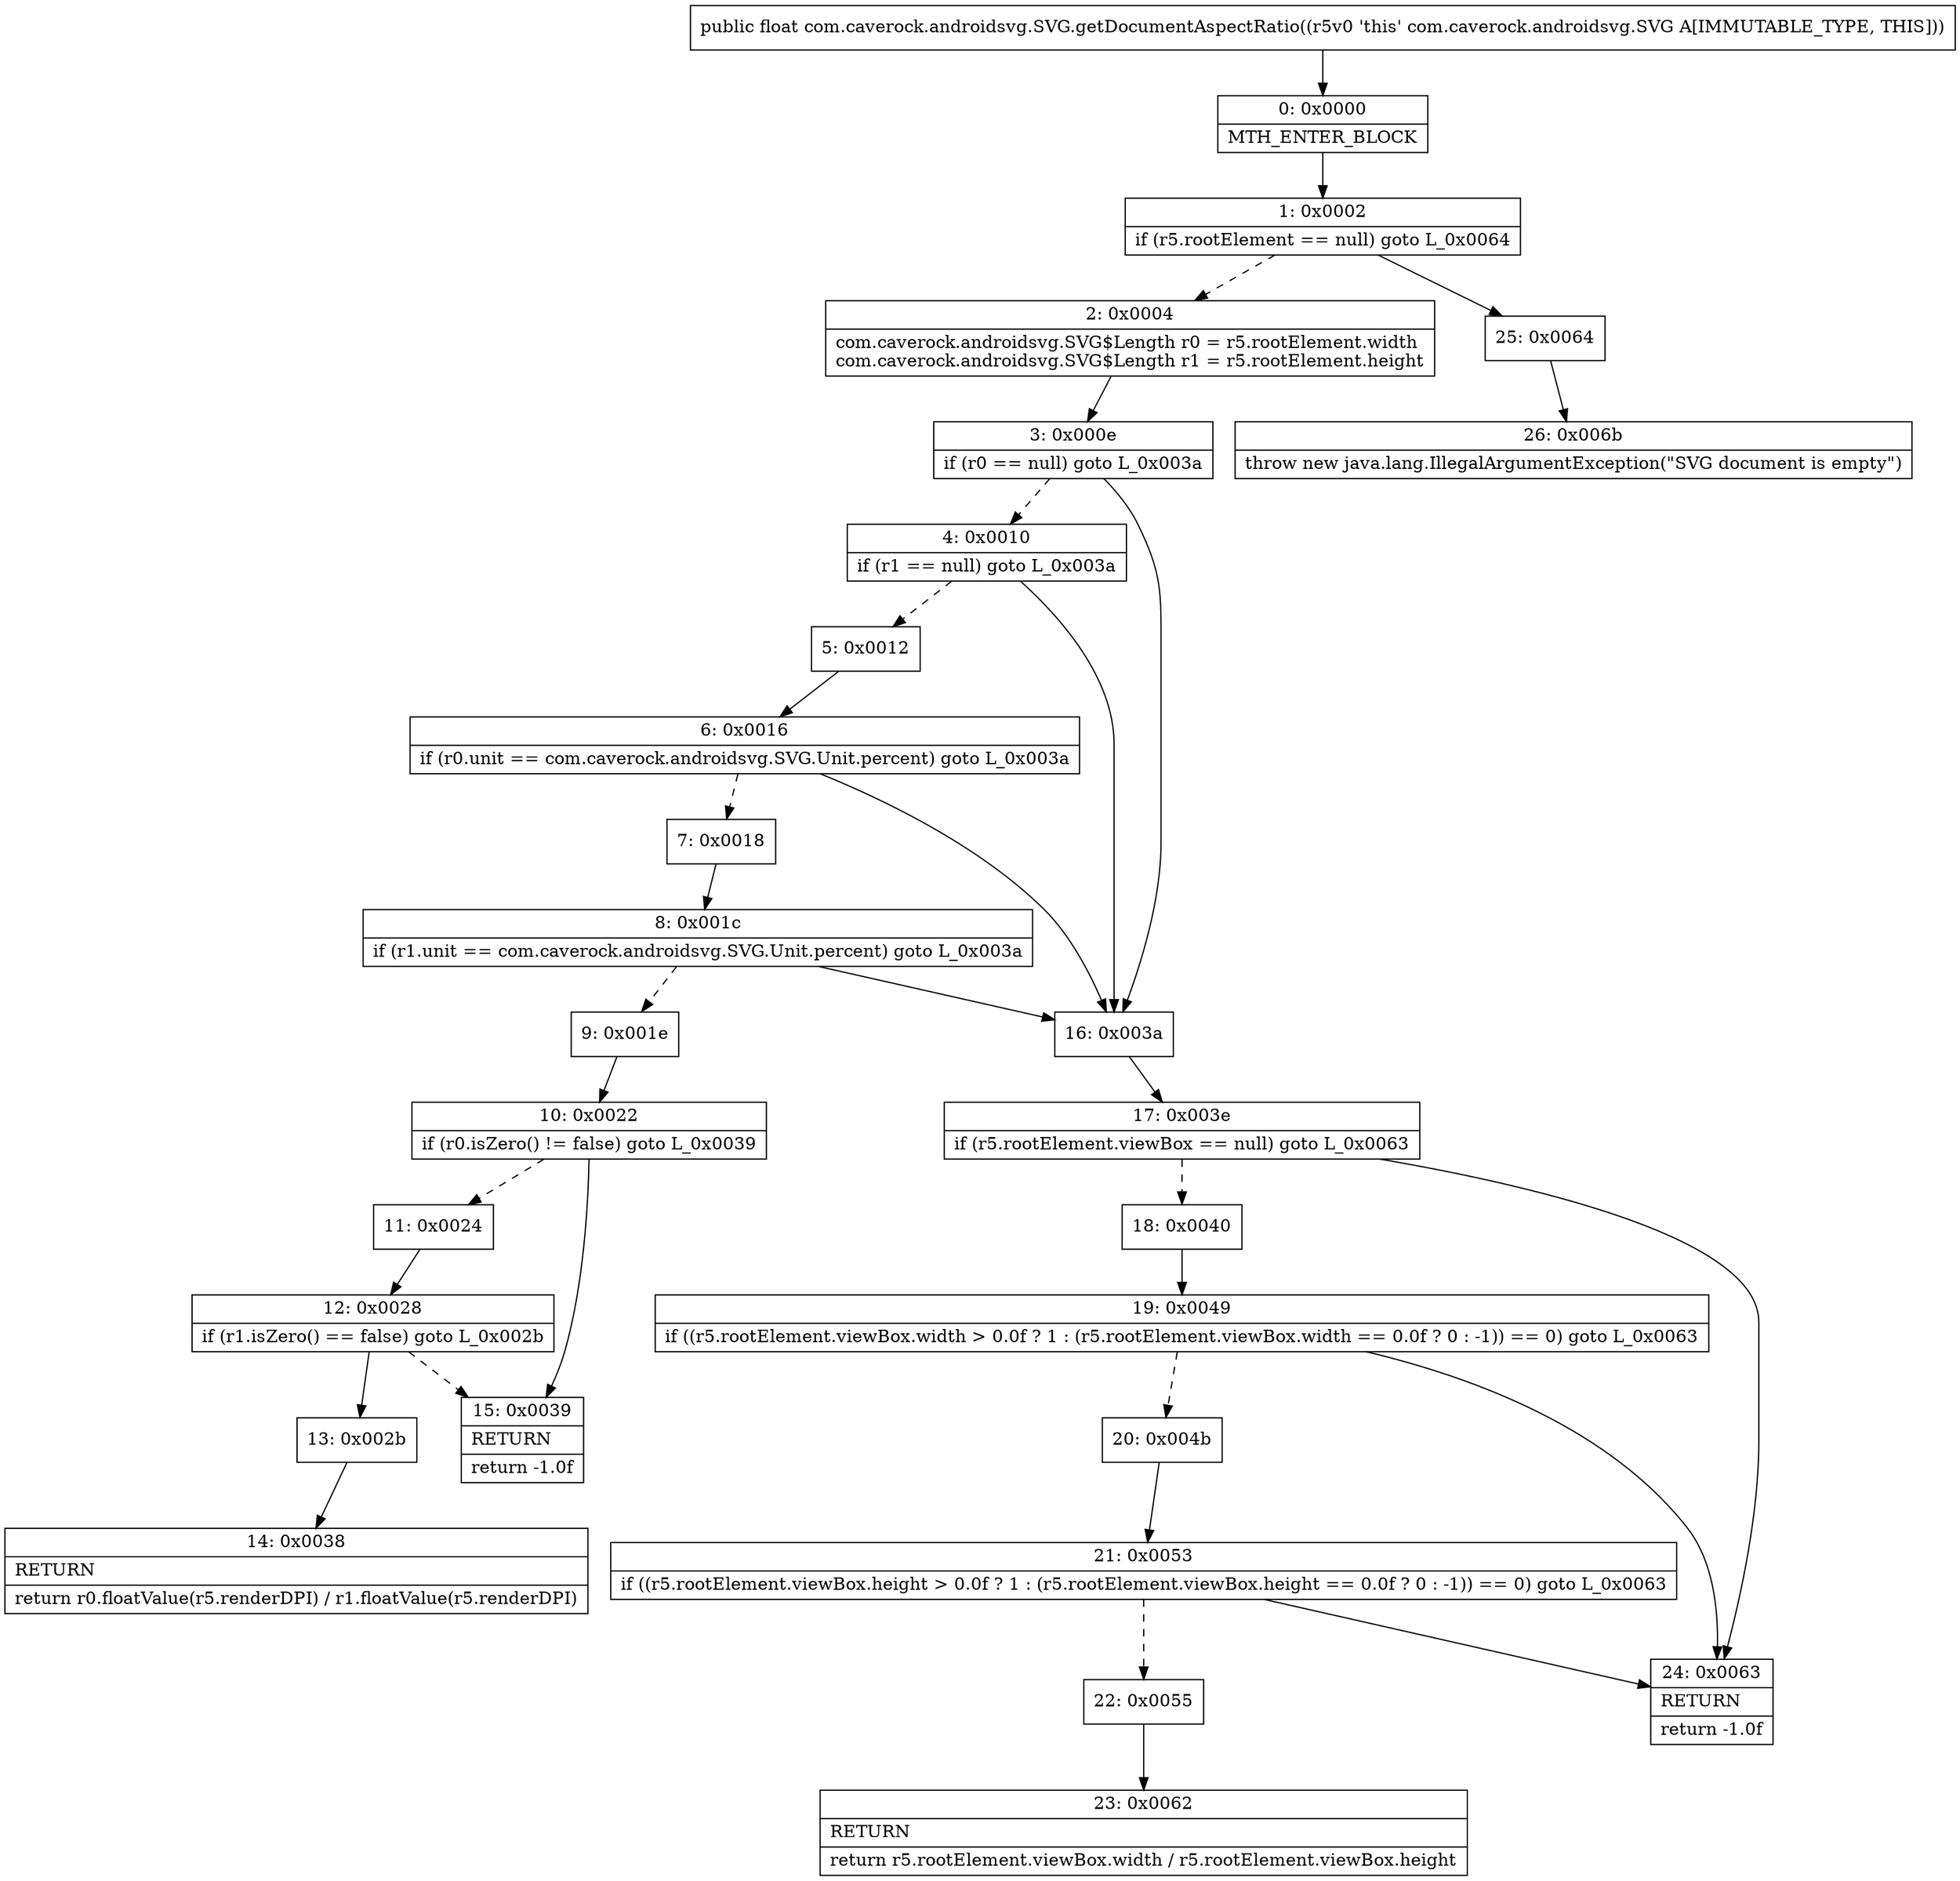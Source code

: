 digraph "CFG forcom.caverock.androidsvg.SVG.getDocumentAspectRatio()F" {
Node_0 [shape=record,label="{0\:\ 0x0000|MTH_ENTER_BLOCK\l}"];
Node_1 [shape=record,label="{1\:\ 0x0002|if (r5.rootElement == null) goto L_0x0064\l}"];
Node_2 [shape=record,label="{2\:\ 0x0004|com.caverock.androidsvg.SVG$Length r0 = r5.rootElement.width\lcom.caverock.androidsvg.SVG$Length r1 = r5.rootElement.height\l}"];
Node_3 [shape=record,label="{3\:\ 0x000e|if (r0 == null) goto L_0x003a\l}"];
Node_4 [shape=record,label="{4\:\ 0x0010|if (r1 == null) goto L_0x003a\l}"];
Node_5 [shape=record,label="{5\:\ 0x0012}"];
Node_6 [shape=record,label="{6\:\ 0x0016|if (r0.unit == com.caverock.androidsvg.SVG.Unit.percent) goto L_0x003a\l}"];
Node_7 [shape=record,label="{7\:\ 0x0018}"];
Node_8 [shape=record,label="{8\:\ 0x001c|if (r1.unit == com.caverock.androidsvg.SVG.Unit.percent) goto L_0x003a\l}"];
Node_9 [shape=record,label="{9\:\ 0x001e}"];
Node_10 [shape=record,label="{10\:\ 0x0022|if (r0.isZero() != false) goto L_0x0039\l}"];
Node_11 [shape=record,label="{11\:\ 0x0024}"];
Node_12 [shape=record,label="{12\:\ 0x0028|if (r1.isZero() == false) goto L_0x002b\l}"];
Node_13 [shape=record,label="{13\:\ 0x002b}"];
Node_14 [shape=record,label="{14\:\ 0x0038|RETURN\l|return r0.floatValue(r5.renderDPI) \/ r1.floatValue(r5.renderDPI)\l}"];
Node_15 [shape=record,label="{15\:\ 0x0039|RETURN\l|return \-1.0f\l}"];
Node_16 [shape=record,label="{16\:\ 0x003a}"];
Node_17 [shape=record,label="{17\:\ 0x003e|if (r5.rootElement.viewBox == null) goto L_0x0063\l}"];
Node_18 [shape=record,label="{18\:\ 0x0040}"];
Node_19 [shape=record,label="{19\:\ 0x0049|if ((r5.rootElement.viewBox.width \> 0.0f ? 1 : (r5.rootElement.viewBox.width == 0.0f ? 0 : \-1)) == 0) goto L_0x0063\l}"];
Node_20 [shape=record,label="{20\:\ 0x004b}"];
Node_21 [shape=record,label="{21\:\ 0x0053|if ((r5.rootElement.viewBox.height \> 0.0f ? 1 : (r5.rootElement.viewBox.height == 0.0f ? 0 : \-1)) == 0) goto L_0x0063\l}"];
Node_22 [shape=record,label="{22\:\ 0x0055}"];
Node_23 [shape=record,label="{23\:\ 0x0062|RETURN\l|return r5.rootElement.viewBox.width \/ r5.rootElement.viewBox.height\l}"];
Node_24 [shape=record,label="{24\:\ 0x0063|RETURN\l|return \-1.0f\l}"];
Node_25 [shape=record,label="{25\:\ 0x0064}"];
Node_26 [shape=record,label="{26\:\ 0x006b|throw new java.lang.IllegalArgumentException(\"SVG document is empty\")\l}"];
MethodNode[shape=record,label="{public float com.caverock.androidsvg.SVG.getDocumentAspectRatio((r5v0 'this' com.caverock.androidsvg.SVG A[IMMUTABLE_TYPE, THIS])) }"];
MethodNode -> Node_0;
Node_0 -> Node_1;
Node_1 -> Node_2[style=dashed];
Node_1 -> Node_25;
Node_2 -> Node_3;
Node_3 -> Node_4[style=dashed];
Node_3 -> Node_16;
Node_4 -> Node_5[style=dashed];
Node_4 -> Node_16;
Node_5 -> Node_6;
Node_6 -> Node_7[style=dashed];
Node_6 -> Node_16;
Node_7 -> Node_8;
Node_8 -> Node_9[style=dashed];
Node_8 -> Node_16;
Node_9 -> Node_10;
Node_10 -> Node_11[style=dashed];
Node_10 -> Node_15;
Node_11 -> Node_12;
Node_12 -> Node_13;
Node_12 -> Node_15[style=dashed];
Node_13 -> Node_14;
Node_16 -> Node_17;
Node_17 -> Node_18[style=dashed];
Node_17 -> Node_24;
Node_18 -> Node_19;
Node_19 -> Node_20[style=dashed];
Node_19 -> Node_24;
Node_20 -> Node_21;
Node_21 -> Node_22[style=dashed];
Node_21 -> Node_24;
Node_22 -> Node_23;
Node_25 -> Node_26;
}

